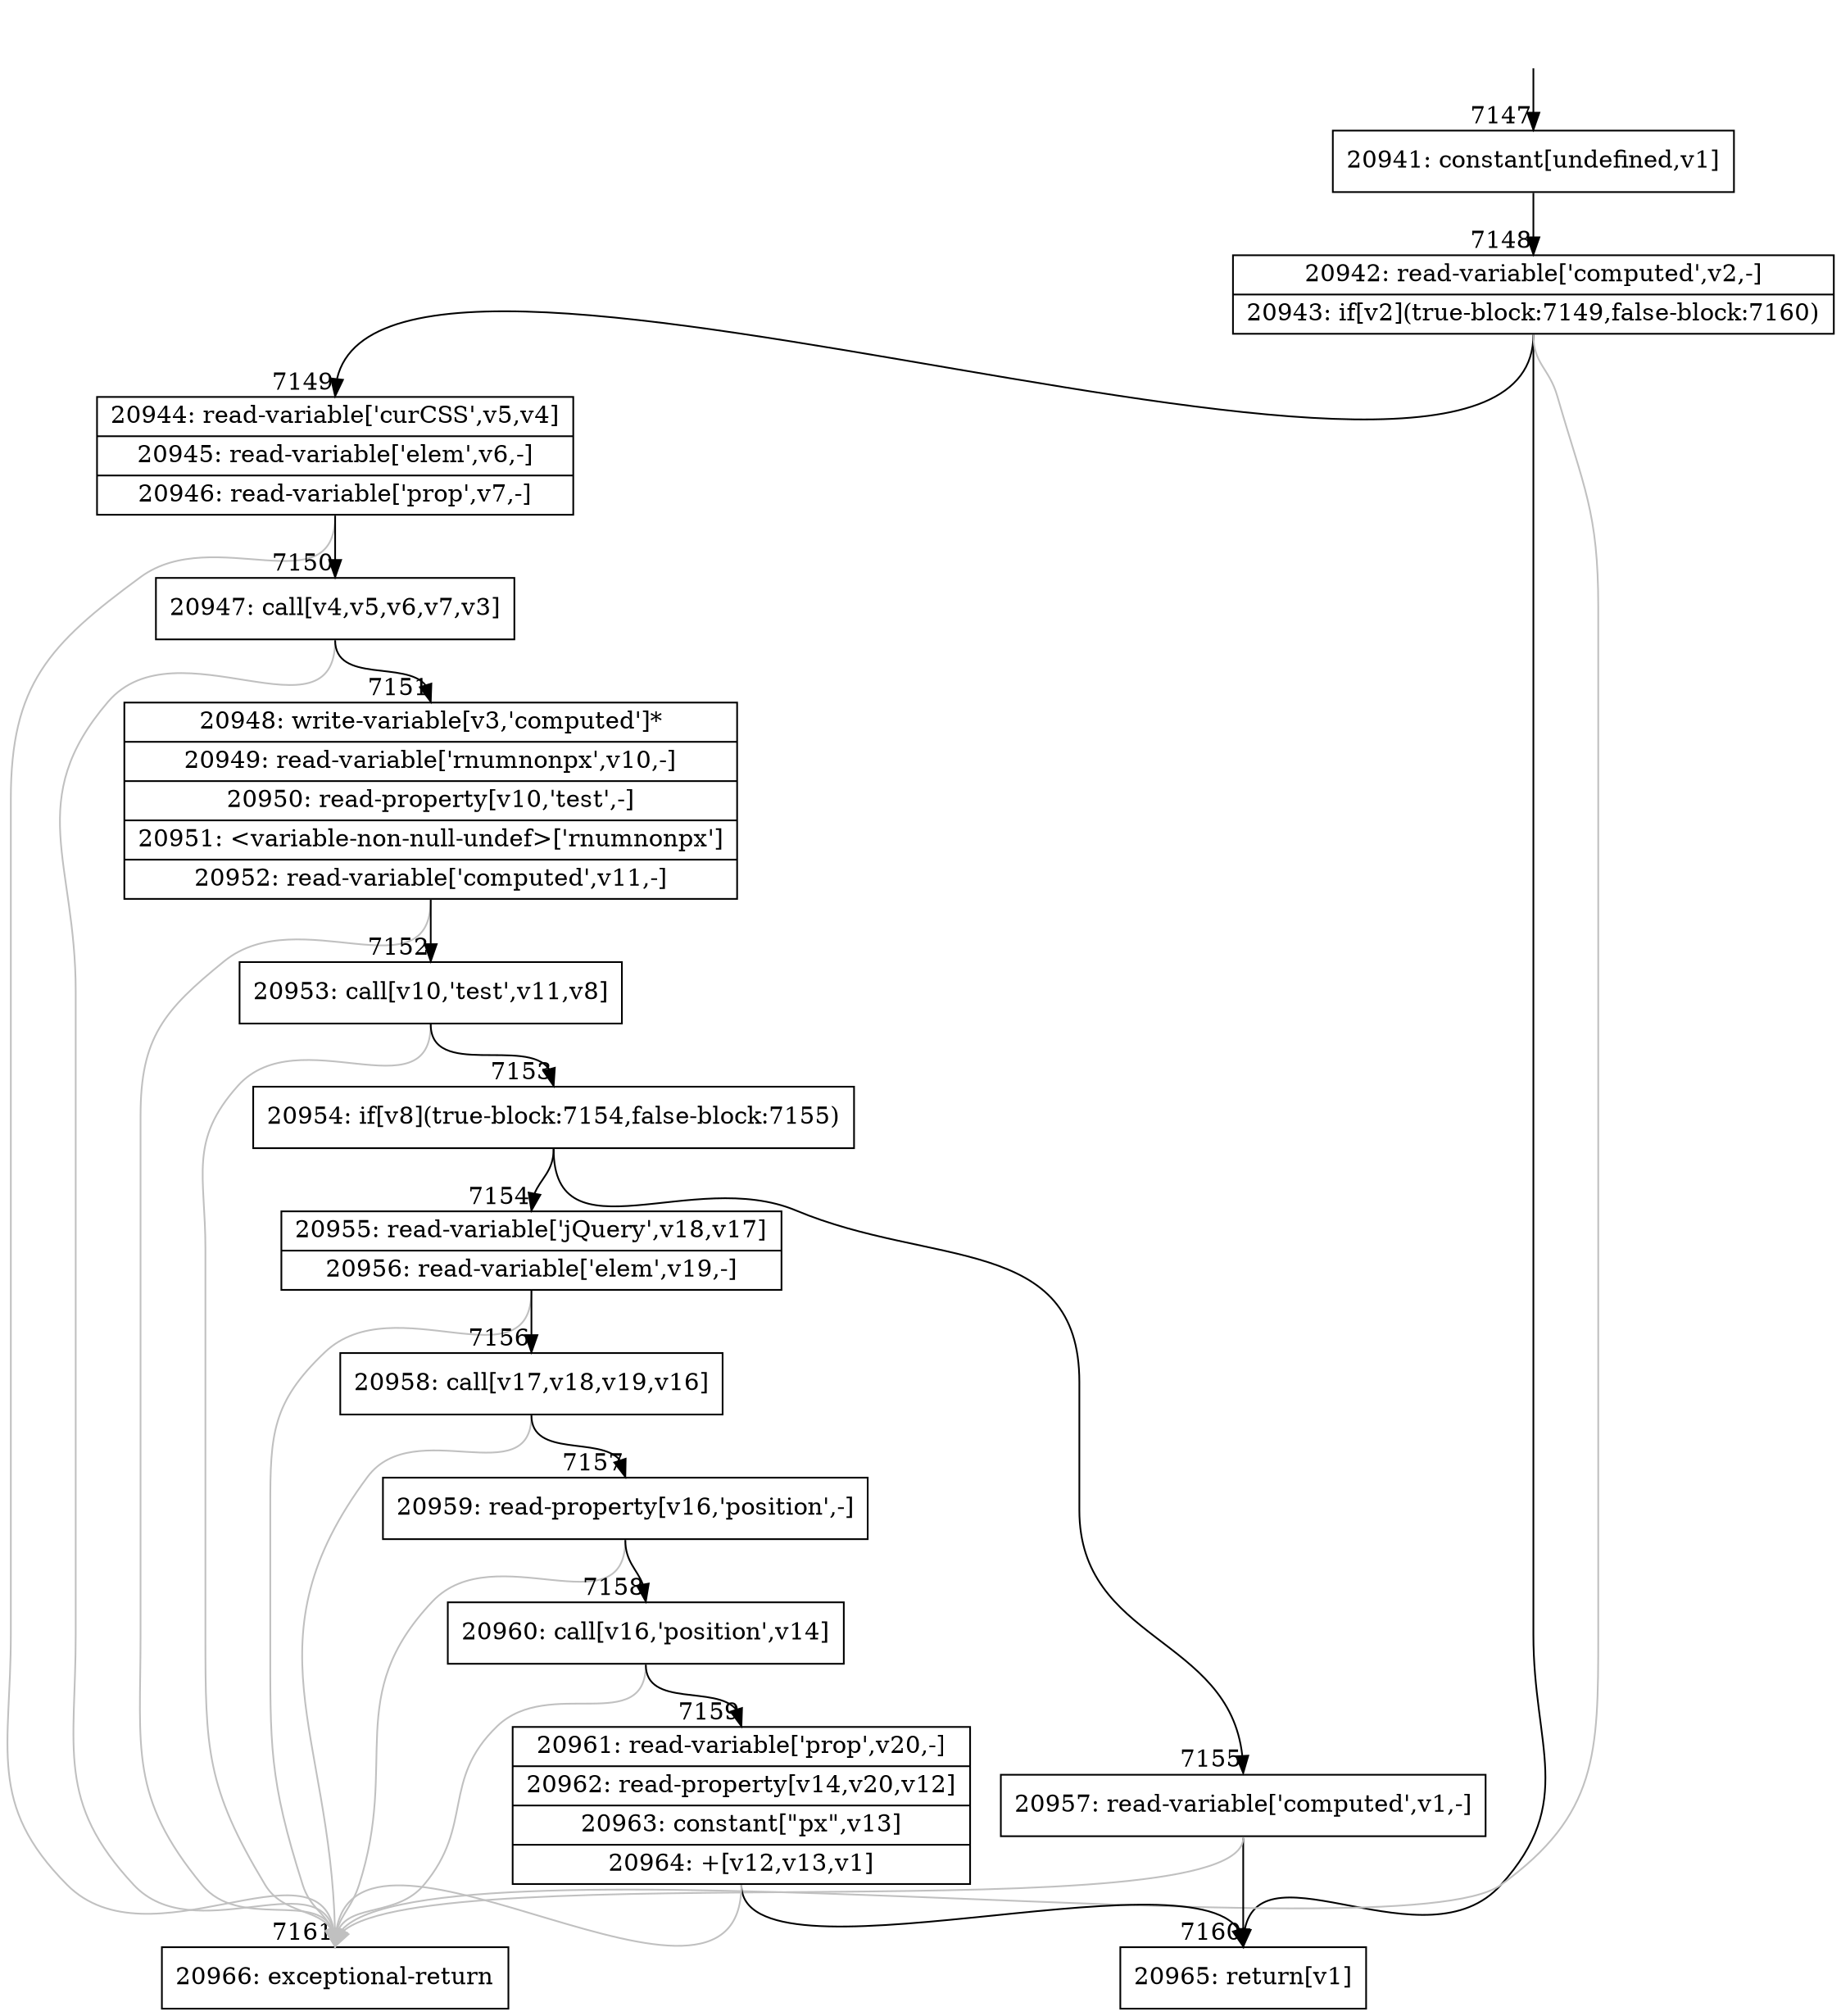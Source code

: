 digraph {
rankdir="TD"
BB_entry448[shape=none,label=""];
BB_entry448 -> BB7147 [tailport=s, headport=n, headlabel="    7147"]
BB7147 [shape=record label="{20941: constant[undefined,v1]}" ] 
BB7147 -> BB7148 [tailport=s, headport=n, headlabel="      7148"]
BB7148 [shape=record label="{20942: read-variable['computed',v2,-]|20943: if[v2](true-block:7149,false-block:7160)}" ] 
BB7148 -> BB7149 [tailport=s, headport=n, headlabel="      7149"]
BB7148 -> BB7160 [tailport=s, headport=n, headlabel="      7160"]
BB7148 -> BB7161 [tailport=s, headport=n, color=gray, headlabel="      7161"]
BB7149 [shape=record label="{20944: read-variable['curCSS',v5,v4]|20945: read-variable['elem',v6,-]|20946: read-variable['prop',v7,-]}" ] 
BB7149 -> BB7150 [tailport=s, headport=n, headlabel="      7150"]
BB7149 -> BB7161 [tailport=s, headport=n, color=gray]
BB7150 [shape=record label="{20947: call[v4,v5,v6,v7,v3]}" ] 
BB7150 -> BB7151 [tailport=s, headport=n, headlabel="      7151"]
BB7150 -> BB7161 [tailport=s, headport=n, color=gray]
BB7151 [shape=record label="{20948: write-variable[v3,'computed']*|20949: read-variable['rnumnonpx',v10,-]|20950: read-property[v10,'test',-]|20951: \<variable-non-null-undef\>['rnumnonpx']|20952: read-variable['computed',v11,-]}" ] 
BB7151 -> BB7152 [tailport=s, headport=n, headlabel="      7152"]
BB7151 -> BB7161 [tailport=s, headport=n, color=gray]
BB7152 [shape=record label="{20953: call[v10,'test',v11,v8]}" ] 
BB7152 -> BB7153 [tailport=s, headport=n, headlabel="      7153"]
BB7152 -> BB7161 [tailport=s, headport=n, color=gray]
BB7153 [shape=record label="{20954: if[v8](true-block:7154,false-block:7155)}" ] 
BB7153 -> BB7154 [tailport=s, headport=n, headlabel="      7154"]
BB7153 -> BB7155 [tailport=s, headport=n, headlabel="      7155"]
BB7154 [shape=record label="{20955: read-variable['jQuery',v18,v17]|20956: read-variable['elem',v19,-]}" ] 
BB7154 -> BB7156 [tailport=s, headport=n, headlabel="      7156"]
BB7154 -> BB7161 [tailport=s, headport=n, color=gray]
BB7155 [shape=record label="{20957: read-variable['computed',v1,-]}" ] 
BB7155 -> BB7160 [tailport=s, headport=n]
BB7155 -> BB7161 [tailport=s, headport=n, color=gray]
BB7156 [shape=record label="{20958: call[v17,v18,v19,v16]}" ] 
BB7156 -> BB7157 [tailport=s, headport=n, headlabel="      7157"]
BB7156 -> BB7161 [tailport=s, headport=n, color=gray]
BB7157 [shape=record label="{20959: read-property[v16,'position',-]}" ] 
BB7157 -> BB7158 [tailport=s, headport=n, headlabel="      7158"]
BB7157 -> BB7161 [tailport=s, headport=n, color=gray]
BB7158 [shape=record label="{20960: call[v16,'position',v14]}" ] 
BB7158 -> BB7159 [tailport=s, headport=n, headlabel="      7159"]
BB7158 -> BB7161 [tailport=s, headport=n, color=gray]
BB7159 [shape=record label="{20961: read-variable['prop',v20,-]|20962: read-property[v14,v20,v12]|20963: constant[\"px\",v13]|20964: +[v12,v13,v1]}" ] 
BB7159 -> BB7160 [tailport=s, headport=n]
BB7159 -> BB7161 [tailport=s, headport=n, color=gray]
BB7160 [shape=record label="{20965: return[v1]}" ] 
BB7161 [shape=record label="{20966: exceptional-return}" ] 
}
